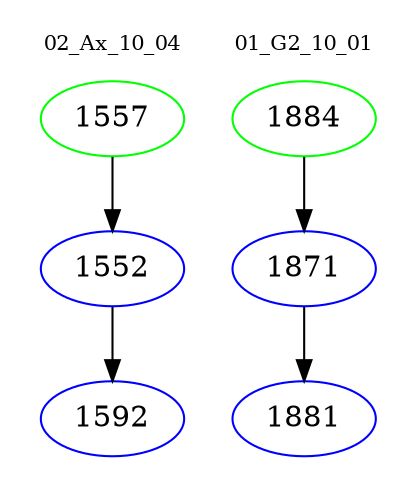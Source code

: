 digraph{
subgraph cluster_0 {
color = white
label = "02_Ax_10_04";
fontsize=10;
T0_1557 [label="1557", color="green"]
T0_1557 -> T0_1552 [color="black"]
T0_1552 [label="1552", color="blue"]
T0_1552 -> T0_1592 [color="black"]
T0_1592 [label="1592", color="blue"]
}
subgraph cluster_1 {
color = white
label = "01_G2_10_01";
fontsize=10;
T1_1884 [label="1884", color="green"]
T1_1884 -> T1_1871 [color="black"]
T1_1871 [label="1871", color="blue"]
T1_1871 -> T1_1881 [color="black"]
T1_1881 [label="1881", color="blue"]
}
}
